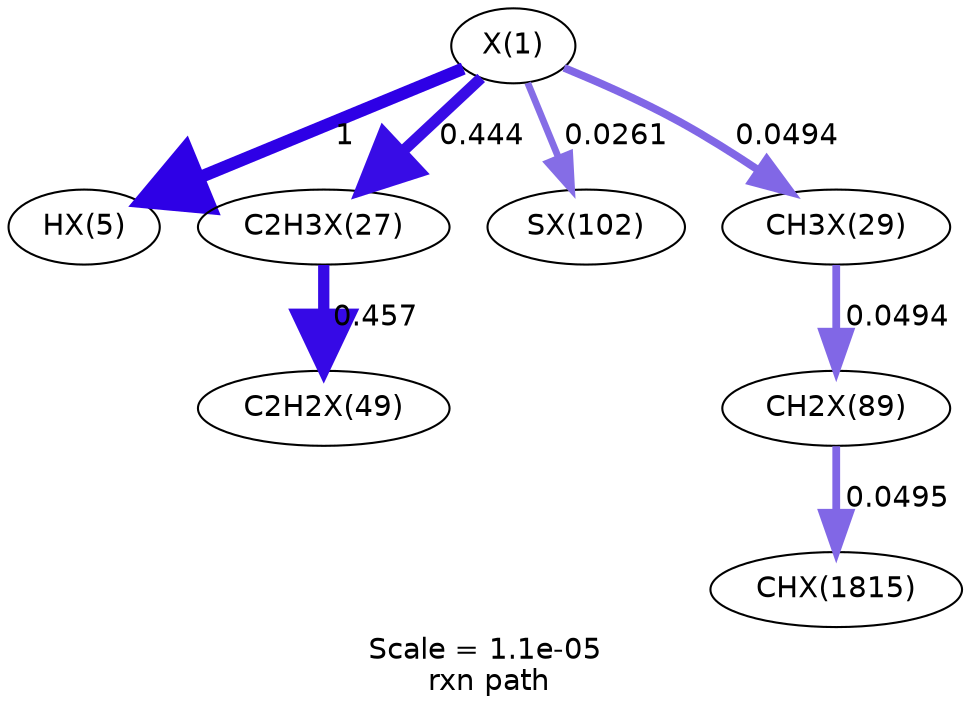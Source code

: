 digraph reaction_paths {
center=1;
s26 -> s27[fontname="Helvetica", style="setlinewidth(6)", arrowsize=3, color="0.7, 1.5, 0.9"
, label=" 1"];
s26 -> s28[fontname="Helvetica", style="setlinewidth(5.39)", arrowsize=2.69, color="0.7, 0.944, 0.9"
, label=" 0.444"];
s26 -> s49[fontname="Helvetica", style="setlinewidth(3.25)", arrowsize=1.62, color="0.7, 0.526, 0.9"
, label=" 0.0261"];
s26 -> s29[fontname="Helvetica", style="setlinewidth(3.73)", arrowsize=1.86, color="0.7, 0.549, 0.9"
, label=" 0.0494"];
s28 -> s37[fontname="Helvetica", style="setlinewidth(5.41)", arrowsize=2.7, color="0.7, 0.957, 0.9"
, label=" 0.457"];
s29 -> s45[fontname="Helvetica", style="setlinewidth(3.73)", arrowsize=1.86, color="0.7, 0.549, 0.9"
, label=" 0.0494"];
s45 -> s75[fontname="Helvetica", style="setlinewidth(3.73)", arrowsize=1.87, color="0.7, 0.549, 0.9"
, label=" 0.0495"];
s26 [ fontname="Helvetica", label="X(1)"];
s27 [ fontname="Helvetica", label="HX(5)"];
s28 [ fontname="Helvetica", label="C2H3X(27)"];
s29 [ fontname="Helvetica", label="CH3X(29)"];
s37 [ fontname="Helvetica", label="C2H2X(49)"];
s45 [ fontname="Helvetica", label="CH2X(89)"];
s49 [ fontname="Helvetica", label="SX(102)"];
s75 [ fontname="Helvetica", label="CHX(1815)"];
 label = "Scale = 1.1e-05\l rxn path";
 fontname = "Helvetica";
}
